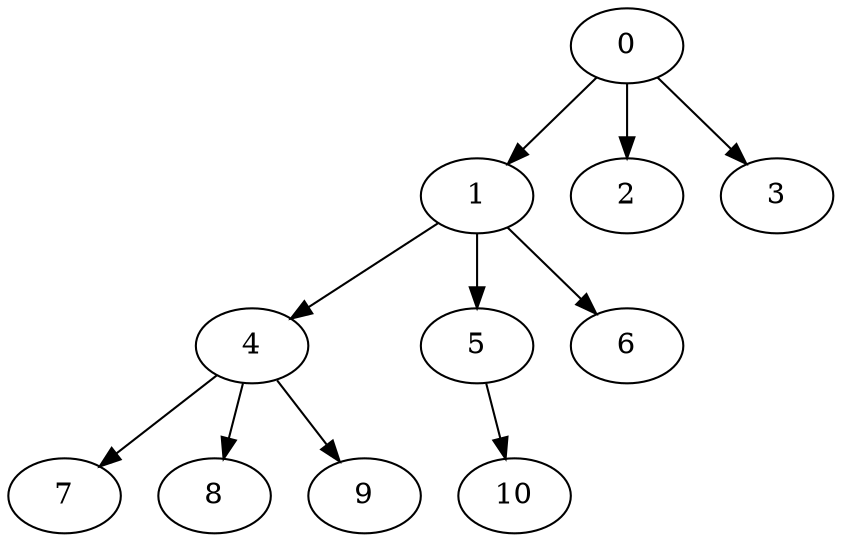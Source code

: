 digraph "outputAsd" {
		0		[Weight=50,Start=0,Processor=1];
		1		[Weight=70,Start=59,Processor=2];
		2		[Weight=90,Start=57,Processor=3];
		3		[Weight=100,Start=50,Processor=1];
		4		[Weight=40,Start=147,Processor=3];
		5		[Weight=20,Start=207,Processor=3];
		6		[Weight=100,Start=129,Processor=2];
		7		[Weight=80,Start=150,Processor=1];
		8		[Weight=50,Start=153,Processor=4];
		9		[Weight=20,Start=203,Processor=4];
		10		[Weight=20,Start=187,Processor=3];
		0 -> 1	[Weight=9];
		0 -> 2	[Weight=7];
		0 -> 3	[Weight=4];
		1 -> 4	[Weight=10];
		1 -> 5	[Weight=7];
		1 -> 6	[Weight=5];
		4 -> 7	[Weight=5];
		4 -> 8	[Weight=3];
		4 -> 9	[Weight=10];
		5 -> 10	[Weight=4];
}